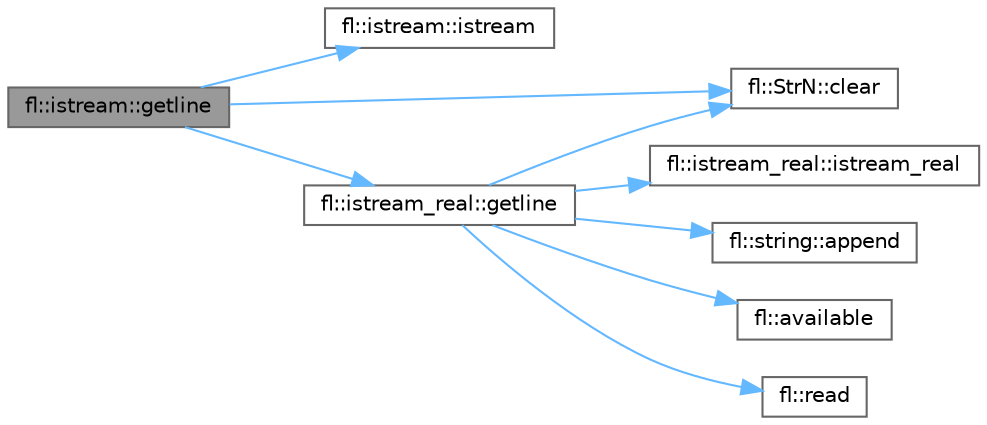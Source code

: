 digraph "fl::istream::getline"
{
 // INTERACTIVE_SVG=YES
 // LATEX_PDF_SIZE
  bgcolor="transparent";
  edge [fontname=Helvetica,fontsize=10,labelfontname=Helvetica,labelfontsize=10];
  node [fontname=Helvetica,fontsize=10,shape=box,height=0.2,width=0.4];
  rankdir="LR";
  Node1 [id="Node000001",label="fl::istream::getline",height=0.2,width=0.4,color="gray40", fillcolor="grey60", style="filled", fontcolor="black",tooltip=" "];
  Node1 -> Node2 [id="edge1_Node000001_Node000002",color="steelblue1",style="solid",tooltip=" "];
  Node2 [id="Node000002",label="fl::istream::istream",height=0.2,width=0.4,color="grey40", fillcolor="white", style="filled",URL="$de/def/classfl_1_1istream_a569cadcc45ecf604ca5445aae9d7d1b6.html#a569cadcc45ecf604ca5445aae9d7d1b6",tooltip=" "];
  Node1 -> Node3 [id="edge2_Node000001_Node000003",color="steelblue1",style="solid",tooltip=" "];
  Node3 [id="Node000003",label="fl::StrN::clear",height=0.2,width=0.4,color="grey40", fillcolor="white", style="filled",URL="$dc/d96/classfl_1_1_str_n_a6f3fee5553f985b5b5d995e7232a4a71.html#a6f3fee5553f985b5b5d995e7232a4a71",tooltip=" "];
  Node1 -> Node4 [id="edge3_Node000001_Node000004",color="steelblue1",style="solid",tooltip=" "];
  Node4 [id="Node000004",label="fl::istream_real::getline",height=0.2,width=0.4,color="grey40", fillcolor="white", style="filled",URL="$dc/d4b/classfl_1_1istream__real_ae20a3a8e153e185b8bf78c8b6a504a1e.html#ae20a3a8e153e185b8bf78c8b6a504a1e",tooltip=" "];
  Node4 -> Node5 [id="edge4_Node000004_Node000005",color="steelblue1",style="solid",tooltip=" "];
  Node5 [id="Node000005",label="fl::istream_real::istream_real",height=0.2,width=0.4,color="grey40", fillcolor="white", style="filled",URL="$dc/d4b/classfl_1_1istream__real_ab593846ff4a004fbc44ab28ac7a80e5f.html#ab593846ff4a004fbc44ab28ac7a80e5f",tooltip=" "];
  Node4 -> Node6 [id="edge5_Node000004_Node000006",color="steelblue1",style="solid",tooltip=" "];
  Node6 [id="Node000006",label="fl::string::append",height=0.2,width=0.4,color="grey40", fillcolor="white", style="filled",URL="$d2/db2/classfl_1_1string_a78222786068d86a8463f4e408dc393eb.html#a78222786068d86a8463f4e408dc393eb",tooltip=" "];
  Node4 -> Node7 [id="edge6_Node000004_Node000007",color="steelblue1",style="solid",tooltip=" "];
  Node7 [id="Node000007",label="fl::available",height=0.2,width=0.4,color="grey40", fillcolor="white", style="filled",URL="$d4/d36/namespacefl_a01186a22a1055c583d5408c116c84ffa.html#a01186a22a1055c583d5408c116c84ffa",tooltip=" "];
  Node4 -> Node3 [id="edge7_Node000004_Node000003",color="steelblue1",style="solid",tooltip=" "];
  Node4 -> Node8 [id="edge8_Node000004_Node000008",color="steelblue1",style="solid",tooltip=" "];
  Node8 [id="Node000008",label="fl::read",height=0.2,width=0.4,color="grey40", fillcolor="white", style="filled",URL="$d4/d36/namespacefl_a18e7608a302c3628c24710b27480641b.html#a18e7608a302c3628c24710b27480641b",tooltip=" "];
}
